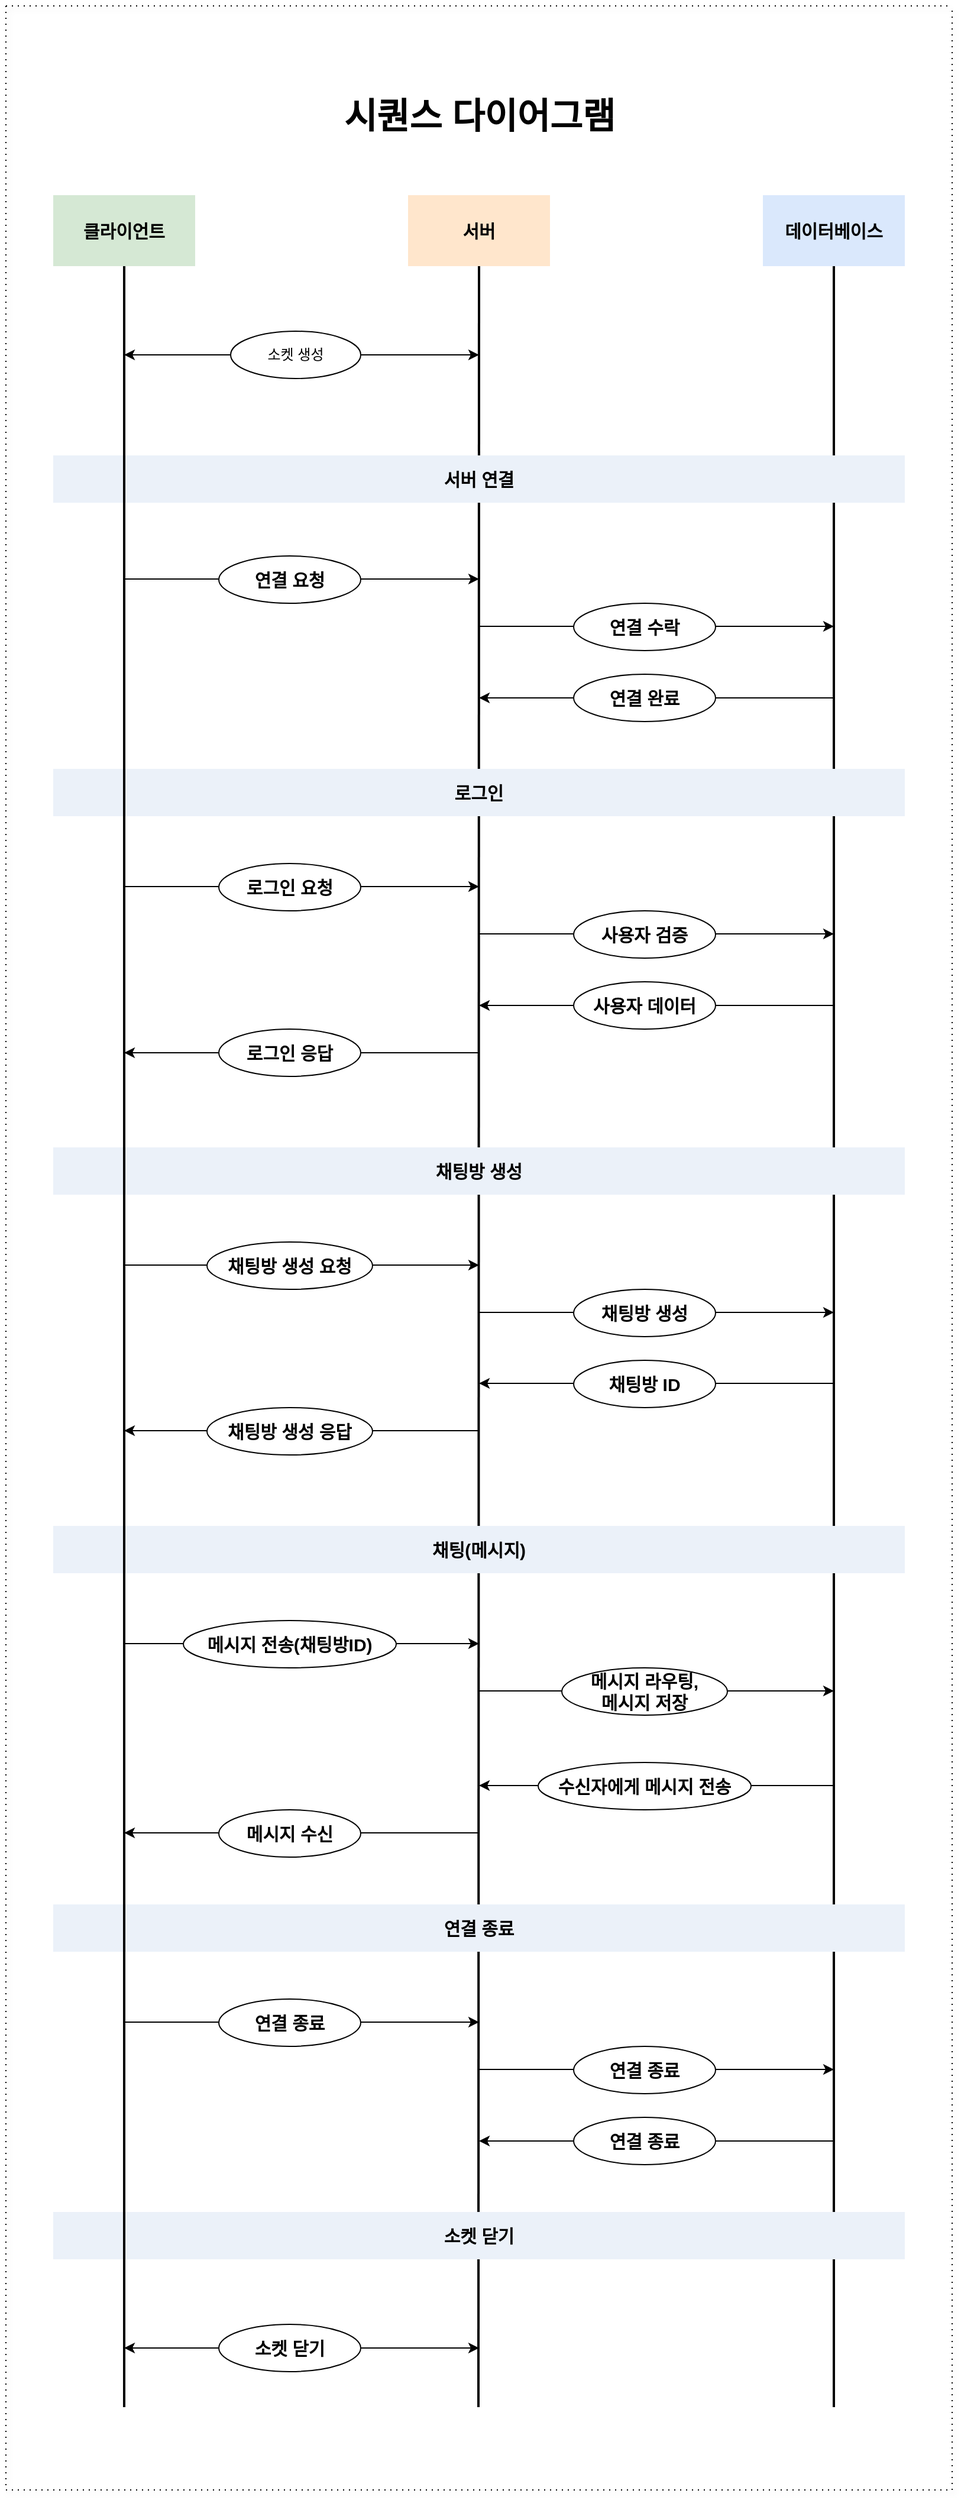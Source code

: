 <mxfile version="24.7.10">
  <diagram name="페이지-1" id="5Nco7DbLIY9qKy2n7g9x">
    <mxGraphModel dx="1434" dy="738" grid="1" gridSize="10" guides="1" tooltips="1" connect="1" arrows="1" fold="1" page="1" pageScale="1" pageWidth="827" pageHeight="1169" background="#ffffff" math="0" shadow="0">
      <root>
        <mxCell id="0" />
        <mxCell id="1" parent="0" />
        <mxCell id="mQip_7yPlVIr9bpcAe75-72" value="" style="swimlane;startSize=0;fillColor=default;gradientColor=none;rounded=0;glass=0;shadow=1;labelBackgroundColor=none;dashed=1;dashPattern=1 4;" parent="1" vertex="1">
          <mxGeometry x="10" y="10" width="800" height="2100" as="geometry">
            <mxRectangle y="400" width="50" height="40" as="alternateBounds" />
          </mxGeometry>
        </mxCell>
        <mxCell id="mQip_7yPlVIr9bpcAe75-73" value="" style="rounded=0;whiteSpace=wrap;html=1;strokeColor=none;" parent="mQip_7yPlVIr9bpcAe75-72" vertex="1">
          <mxGeometry x="10" y="10" width="780" height="2080" as="geometry" />
        </mxCell>
        <mxCell id="mQip_7yPlVIr9bpcAe75-52" value="" style="endArrow=classic;html=1;rounded=0;labelBackgroundColor=none;fontSize=15;fontStyle=1" parent="mQip_7yPlVIr9bpcAe75-72" edge="1">
          <mxGeometry width="50" height="50" relative="1" as="geometry">
            <mxPoint x="700" y="1805" as="sourcePoint" />
            <mxPoint x="400" y="1805" as="targetPoint" />
          </mxGeometry>
        </mxCell>
        <mxCell id="mQip_7yPlVIr9bpcAe75-17" value="" style="endArrow=classic;html=1;rounded=0;labelBackgroundColor=none;fontSize=15;fontStyle=1" parent="mQip_7yPlVIr9bpcAe75-72" edge="1">
          <mxGeometry width="50" height="50" relative="1" as="geometry">
            <mxPoint x="700" y="585" as="sourcePoint" />
            <mxPoint x="400" y="585" as="targetPoint" />
          </mxGeometry>
        </mxCell>
        <mxCell id="mQip_7yPlVIr9bpcAe75-8" value="" style="endArrow=classic;html=1;rounded=0;labelBackgroundColor=none;fontSize=15;fontStyle=1" parent="mQip_7yPlVIr9bpcAe75-72" edge="1">
          <mxGeometry width="50" height="50" relative="1" as="geometry">
            <mxPoint x="100" y="484.5" as="sourcePoint" />
            <mxPoint x="400" y="484.5" as="targetPoint" />
          </mxGeometry>
        </mxCell>
        <mxCell id="mQip_7yPlVIr9bpcAe75-12" value="연결 요청" style="ellipse;whiteSpace=wrap;html=1;labelBackgroundColor=none;fontSize=15;fontStyle=1" parent="mQip_7yPlVIr9bpcAe75-72" vertex="1">
          <mxGeometry x="180" y="465" width="120" height="40" as="geometry" />
        </mxCell>
        <mxCell id="mQip_7yPlVIr9bpcAe75-14" value="" style="endArrow=classic;html=1;rounded=0;labelBackgroundColor=none;fontSize=15;fontStyle=1" parent="mQip_7yPlVIr9bpcAe75-72" edge="1">
          <mxGeometry width="50" height="50" relative="1" as="geometry">
            <mxPoint x="400" y="524.5" as="sourcePoint" />
            <mxPoint x="700" y="524.5" as="targetPoint" />
          </mxGeometry>
        </mxCell>
        <mxCell id="mQip_7yPlVIr9bpcAe75-15" value="연결 수락" style="ellipse;whiteSpace=wrap;html=1;labelBackgroundColor=none;fontSize=15;fontStyle=1" parent="mQip_7yPlVIr9bpcAe75-72" vertex="1">
          <mxGeometry x="480" y="505" width="120" height="40" as="geometry" />
        </mxCell>
        <mxCell id="mQip_7yPlVIr9bpcAe75-16" value="연결 완료" style="ellipse;whiteSpace=wrap;html=1;labelBackgroundColor=none;fontSize=15;fontStyle=1" parent="mQip_7yPlVIr9bpcAe75-72" vertex="1">
          <mxGeometry x="480" y="565" width="120" height="40" as="geometry" />
        </mxCell>
        <mxCell id="mQip_7yPlVIr9bpcAe75-21" value="" style="endArrow=classic;html=1;rounded=0;labelBackgroundColor=none;fontSize=15;fontStyle=1" parent="mQip_7yPlVIr9bpcAe75-72" edge="1">
          <mxGeometry width="50" height="50" relative="1" as="geometry">
            <mxPoint x="100" y="744.5" as="sourcePoint" />
            <mxPoint x="400" y="744.5" as="targetPoint" />
          </mxGeometry>
        </mxCell>
        <mxCell id="mQip_7yPlVIr9bpcAe75-22" value="로그인 요청" style="ellipse;whiteSpace=wrap;html=1;labelBackgroundColor=none;fontSize=15;fontStyle=1" parent="mQip_7yPlVIr9bpcAe75-72" vertex="1">
          <mxGeometry x="180" y="725" width="120" height="40" as="geometry" />
        </mxCell>
        <mxCell id="mQip_7yPlVIr9bpcAe75-23" value="" style="endArrow=classic;html=1;rounded=0;labelBackgroundColor=none;fontSize=15;fontStyle=1" parent="mQip_7yPlVIr9bpcAe75-72" edge="1">
          <mxGeometry width="50" height="50" relative="1" as="geometry">
            <mxPoint x="400" y="784.5" as="sourcePoint" />
            <mxPoint x="700" y="784.5" as="targetPoint" />
          </mxGeometry>
        </mxCell>
        <mxCell id="mQip_7yPlVIr9bpcAe75-24" value="사용자 검증" style="ellipse;whiteSpace=wrap;html=1;labelBackgroundColor=none;fontSize=15;fontStyle=1" parent="mQip_7yPlVIr9bpcAe75-72" vertex="1">
          <mxGeometry x="480" y="765" width="120" height="40" as="geometry" />
        </mxCell>
        <mxCell id="mQip_7yPlVIr9bpcAe75-25" value="" style="endArrow=classic;html=1;rounded=0;labelBackgroundColor=none;fontSize=15;fontStyle=1" parent="mQip_7yPlVIr9bpcAe75-72" edge="1">
          <mxGeometry width="50" height="50" relative="1" as="geometry">
            <mxPoint x="700" y="845" as="sourcePoint" />
            <mxPoint x="400" y="845" as="targetPoint" />
          </mxGeometry>
        </mxCell>
        <mxCell id="mQip_7yPlVIr9bpcAe75-26" value="사용자 데이터" style="ellipse;whiteSpace=wrap;html=1;labelBackgroundColor=none;fontSize=15;fontStyle=1" parent="mQip_7yPlVIr9bpcAe75-72" vertex="1">
          <mxGeometry x="480" y="825" width="120" height="40" as="geometry" />
        </mxCell>
        <mxCell id="mQip_7yPlVIr9bpcAe75-27" value="" style="endArrow=classic;html=1;rounded=0;labelBackgroundColor=none;fontSize=15;fontStyle=1" parent="mQip_7yPlVIr9bpcAe75-72" edge="1">
          <mxGeometry width="50" height="50" relative="1" as="geometry">
            <mxPoint x="400" y="885" as="sourcePoint" />
            <mxPoint x="100" y="885" as="targetPoint" />
          </mxGeometry>
        </mxCell>
        <mxCell id="mQip_7yPlVIr9bpcAe75-28" value="로그인 응답" style="ellipse;whiteSpace=wrap;html=1;labelBackgroundColor=none;fontSize=15;fontStyle=1" parent="mQip_7yPlVIr9bpcAe75-72" vertex="1">
          <mxGeometry x="180" y="865" width="120" height="40" as="geometry" />
        </mxCell>
        <mxCell id="mQip_7yPlVIr9bpcAe75-29" value="" style="endArrow=classic;html=1;rounded=0;labelBackgroundColor=none;fontSize=15;fontStyle=1" parent="mQip_7yPlVIr9bpcAe75-72" edge="1">
          <mxGeometry width="50" height="50" relative="1" as="geometry">
            <mxPoint x="100" y="1064.5" as="sourcePoint" />
            <mxPoint x="400" y="1064.5" as="targetPoint" />
          </mxGeometry>
        </mxCell>
        <mxCell id="mQip_7yPlVIr9bpcAe75-30" value="채팅방 생성 요청" style="ellipse;whiteSpace=wrap;html=1;labelBackgroundColor=none;fontSize=15;fontStyle=1" parent="mQip_7yPlVIr9bpcAe75-72" vertex="1">
          <mxGeometry x="170" y="1045" width="140" height="40" as="geometry" />
        </mxCell>
        <mxCell id="mQip_7yPlVIr9bpcAe75-31" value="" style="endArrow=classic;html=1;rounded=0;labelBackgroundColor=none;fontSize=15;fontStyle=1" parent="mQip_7yPlVIr9bpcAe75-72" edge="1">
          <mxGeometry width="50" height="50" relative="1" as="geometry">
            <mxPoint x="400" y="1104.5" as="sourcePoint" />
            <mxPoint x="700" y="1104.5" as="targetPoint" />
          </mxGeometry>
        </mxCell>
        <mxCell id="mQip_7yPlVIr9bpcAe75-33" value="Text" style="edgeLabel;html=1;align=center;verticalAlign=middle;resizable=0;points=[];labelBackgroundColor=none;fontSize=15;fontStyle=1" parent="mQip_7yPlVIr9bpcAe75-31" vertex="1" connectable="0">
          <mxGeometry x="-0.027" y="-3" relative="1" as="geometry">
            <mxPoint y="1" as="offset" />
          </mxGeometry>
        </mxCell>
        <mxCell id="mQip_7yPlVIr9bpcAe75-32" value="채팅방 생성" style="ellipse;whiteSpace=wrap;html=1;labelBackgroundColor=none;fontSize=15;fontStyle=1" parent="mQip_7yPlVIr9bpcAe75-72" vertex="1">
          <mxGeometry x="480" y="1085" width="120" height="40" as="geometry" />
        </mxCell>
        <mxCell id="mQip_7yPlVIr9bpcAe75-34" value="" style="endArrow=classic;html=1;rounded=0;labelBackgroundColor=none;fontSize=15;fontStyle=1" parent="mQip_7yPlVIr9bpcAe75-72" edge="1">
          <mxGeometry width="50" height="50" relative="1" as="geometry">
            <mxPoint x="700" y="1164.5" as="sourcePoint" />
            <mxPoint x="400" y="1164.5" as="targetPoint" />
          </mxGeometry>
        </mxCell>
        <mxCell id="mQip_7yPlVIr9bpcAe75-35" value="채팅방 ID" style="ellipse;whiteSpace=wrap;html=1;labelBackgroundColor=none;fontSize=15;fontStyle=1" parent="mQip_7yPlVIr9bpcAe75-72" vertex="1">
          <mxGeometry x="480" y="1145" width="120" height="40" as="geometry" />
        </mxCell>
        <mxCell id="mQip_7yPlVIr9bpcAe75-37" value="" style="endArrow=classic;html=1;rounded=0;labelBackgroundColor=none;fontSize=15;fontStyle=1" parent="mQip_7yPlVIr9bpcAe75-72" edge="1">
          <mxGeometry width="50" height="50" relative="1" as="geometry">
            <mxPoint x="400" y="1204.5" as="sourcePoint" />
            <mxPoint x="100" y="1204.5" as="targetPoint" />
          </mxGeometry>
        </mxCell>
        <mxCell id="mQip_7yPlVIr9bpcAe75-38" value="채팅방 생성 응답" style="ellipse;whiteSpace=wrap;html=1;labelBackgroundColor=none;fontSize=15;fontStyle=1" parent="mQip_7yPlVIr9bpcAe75-72" vertex="1">
          <mxGeometry x="170" y="1185" width="140" height="40" as="geometry" />
        </mxCell>
        <mxCell id="mQip_7yPlVIr9bpcAe75-39" value="" style="endArrow=classic;html=1;rounded=0;labelBackgroundColor=none;fontSize=15;fontStyle=1" parent="mQip_7yPlVIr9bpcAe75-72" edge="1">
          <mxGeometry width="50" height="50" relative="1" as="geometry">
            <mxPoint x="100" y="1384.5" as="sourcePoint" />
            <mxPoint x="400" y="1384.5" as="targetPoint" />
          </mxGeometry>
        </mxCell>
        <mxCell id="mQip_7yPlVIr9bpcAe75-40" value="메시지 전송(채팅방ID)" style="ellipse;whiteSpace=wrap;html=1;labelBackgroundColor=none;fontSize=15;fontStyle=1" parent="mQip_7yPlVIr9bpcAe75-72" vertex="1">
          <mxGeometry x="150" y="1365" width="180" height="40" as="geometry" />
        </mxCell>
        <mxCell id="mQip_7yPlVIr9bpcAe75-41" value="" style="endArrow=classic;html=1;rounded=0;labelBackgroundColor=none;fontSize=15;fontStyle=1" parent="mQip_7yPlVIr9bpcAe75-72" edge="1">
          <mxGeometry width="50" height="50" relative="1" as="geometry">
            <mxPoint x="400" y="1424.5" as="sourcePoint" />
            <mxPoint x="700" y="1424.5" as="targetPoint" />
          </mxGeometry>
        </mxCell>
        <mxCell id="mQip_7yPlVIr9bpcAe75-42" value="메시지 라우팅,&lt;div style=&quot;font-size: 15px;&quot;&gt;메시지 저장&lt;/div&gt;" style="ellipse;whiteSpace=wrap;html=1;labelBackgroundColor=none;fontSize=15;fontStyle=1" parent="mQip_7yPlVIr9bpcAe75-72" vertex="1">
          <mxGeometry x="470" y="1405" width="140" height="40" as="geometry" />
        </mxCell>
        <mxCell id="mQip_7yPlVIr9bpcAe75-43" value="" style="endArrow=classic;html=1;rounded=0;labelBackgroundColor=none;fontSize=15;fontStyle=1" parent="mQip_7yPlVIr9bpcAe75-72" edge="1">
          <mxGeometry width="50" height="50" relative="1" as="geometry">
            <mxPoint x="700" y="1504.5" as="sourcePoint" />
            <mxPoint x="400" y="1504.5" as="targetPoint" />
          </mxGeometry>
        </mxCell>
        <mxCell id="mQip_7yPlVIr9bpcAe75-44" value="수신자에게 메시지 전송" style="ellipse;whiteSpace=wrap;html=1;labelBackgroundColor=none;fontSize=15;fontStyle=1" parent="mQip_7yPlVIr9bpcAe75-72" vertex="1">
          <mxGeometry x="450" y="1485" width="180" height="40" as="geometry" />
        </mxCell>
        <mxCell id="mQip_7yPlVIr9bpcAe75-45" value="" style="endArrow=classic;html=1;rounded=0;labelBackgroundColor=none;fontSize=15;fontStyle=1" parent="mQip_7yPlVIr9bpcAe75-72" edge="1">
          <mxGeometry width="50" height="50" relative="1" as="geometry">
            <mxPoint x="400" y="1544.5" as="sourcePoint" />
            <mxPoint x="100" y="1544.5" as="targetPoint" />
          </mxGeometry>
        </mxCell>
        <mxCell id="mQip_7yPlVIr9bpcAe75-46" value="메시지 수신" style="ellipse;whiteSpace=wrap;html=1;labelBackgroundColor=none;fontSize=15;fontStyle=1" parent="mQip_7yPlVIr9bpcAe75-72" vertex="1">
          <mxGeometry x="180" y="1525" width="120" height="40" as="geometry" />
        </mxCell>
        <mxCell id="mQip_7yPlVIr9bpcAe75-47" value="" style="endArrow=classic;html=1;rounded=0;labelBackgroundColor=none;fontSize=15;fontStyle=1" parent="mQip_7yPlVIr9bpcAe75-72" edge="1">
          <mxGeometry width="50" height="50" relative="1" as="geometry">
            <mxPoint x="100" y="1704.5" as="sourcePoint" />
            <mxPoint x="400" y="1704.5" as="targetPoint" />
          </mxGeometry>
        </mxCell>
        <mxCell id="mQip_7yPlVIr9bpcAe75-48" value="연결 종료" style="ellipse;whiteSpace=wrap;html=1;labelBackgroundColor=none;fontSize=15;fontStyle=1" parent="mQip_7yPlVIr9bpcAe75-72" vertex="1">
          <mxGeometry x="180" y="1685" width="120" height="40" as="geometry" />
        </mxCell>
        <mxCell id="mQip_7yPlVIr9bpcAe75-49" value="" style="endArrow=classic;html=1;rounded=0;labelBackgroundColor=none;fontSize=15;fontStyle=1" parent="mQip_7yPlVIr9bpcAe75-72" edge="1">
          <mxGeometry width="50" height="50" relative="1" as="geometry">
            <mxPoint x="400" y="1744.5" as="sourcePoint" />
            <mxPoint x="700" y="1744.5" as="targetPoint" />
          </mxGeometry>
        </mxCell>
        <mxCell id="mQip_7yPlVIr9bpcAe75-50" value="연결 종료" style="ellipse;whiteSpace=wrap;html=1;labelBackgroundColor=none;fontSize=15;fontStyle=1" parent="mQip_7yPlVIr9bpcAe75-72" vertex="1">
          <mxGeometry x="480" y="1725" width="120" height="40" as="geometry" />
        </mxCell>
        <mxCell id="mQip_7yPlVIr9bpcAe75-51" value="연결 종료" style="ellipse;whiteSpace=wrap;html=1;labelBackgroundColor=none;fontSize=15;fontStyle=1" parent="mQip_7yPlVIr9bpcAe75-72" vertex="1">
          <mxGeometry x="480" y="1785" width="120" height="40" as="geometry" />
        </mxCell>
        <mxCell id="OMf5q3nYXlA3u1OJrj_J-6" value="" style="endArrow=classic;startArrow=classic;html=1;rounded=0;" parent="mQip_7yPlVIr9bpcAe75-72" edge="1">
          <mxGeometry width="50" height="50" relative="1" as="geometry">
            <mxPoint x="100" y="295" as="sourcePoint" />
            <mxPoint x="400" y="295" as="targetPoint" />
          </mxGeometry>
        </mxCell>
        <mxCell id="OMf5q3nYXlA3u1OJrj_J-4" value="소켓 생성" style="ellipse;whiteSpace=wrap;html=1;" parent="mQip_7yPlVIr9bpcAe75-72" vertex="1">
          <mxGeometry x="190" y="275" width="110" height="40" as="geometry" />
        </mxCell>
        <mxCell id="OMf5q3nYXlA3u1OJrj_J-10" value="" style="endArrow=classic;startArrow=classic;html=1;rounded=0;" parent="mQip_7yPlVIr9bpcAe75-72" edge="1">
          <mxGeometry width="50" height="50" relative="1" as="geometry">
            <mxPoint x="100" y="1980" as="sourcePoint" />
            <mxPoint x="400" y="1980" as="targetPoint" />
          </mxGeometry>
        </mxCell>
        <mxCell id="SfTSVZw1g1ZskcPOhj9P-2" value="" style="endArrow=none;html=1;rounded=0;entryX=0.5;entryY=1;entryDx=0;entryDy=0;strokeWidth=2;" edge="1" parent="mQip_7yPlVIr9bpcAe75-72" target="mQip_7yPlVIr9bpcAe75-3">
          <mxGeometry width="50" height="50" relative="1" as="geometry">
            <mxPoint x="399.5" y="2030" as="sourcePoint" />
            <mxPoint x="399.5" y="220" as="targetPoint" />
          </mxGeometry>
        </mxCell>
        <mxCell id="SfTSVZw1g1ZskcPOhj9P-3" value="" style="endArrow=none;html=1;rounded=0;entryX=0.5;entryY=1;entryDx=0;entryDy=0;strokeWidth=2;" edge="1" parent="mQip_7yPlVIr9bpcAe75-72" target="mQip_7yPlVIr9bpcAe75-2">
          <mxGeometry width="50" height="50" relative="1" as="geometry">
            <mxPoint x="700" y="2030" as="sourcePoint" />
            <mxPoint x="700" y="270" as="targetPoint" />
          </mxGeometry>
        </mxCell>
        <mxCell id="mQip_7yPlVIr9bpcAe75-53" value="서버 연결" style="rounded=0;whiteSpace=wrap;html=1;labelBackgroundColor=none;fontStyle=1;fontSize=15;fillColor=#ebf1f9;strokeColor=none;" parent="mQip_7yPlVIr9bpcAe75-72" vertex="1">
          <mxGeometry x="40" y="380" width="720" height="40" as="geometry" />
        </mxCell>
        <mxCell id="mQip_7yPlVIr9bpcAe75-54" value="로그인" style="rounded=0;whiteSpace=wrap;html=1;labelBackgroundColor=none;fontStyle=1;fontSize=15;fillColor=#ebf1f9;strokeColor=none;" parent="mQip_7yPlVIr9bpcAe75-72" vertex="1">
          <mxGeometry x="40" y="645" width="720" height="40" as="geometry" />
        </mxCell>
        <mxCell id="mQip_7yPlVIr9bpcAe75-55" value="채팅방 생성" style="rounded=0;whiteSpace=wrap;html=1;labelBackgroundColor=none;fontStyle=1;fontSize=15;fillColor=#ebf1f9;strokeColor=none;" parent="mQip_7yPlVIr9bpcAe75-72" vertex="1">
          <mxGeometry x="40" y="965" width="720" height="40" as="geometry" />
        </mxCell>
        <mxCell id="mQip_7yPlVIr9bpcAe75-56" value="채팅(메시지)" style="rounded=0;whiteSpace=wrap;html=1;labelBackgroundColor=none;fontStyle=1;fontSize=15;fillColor=#ebf1f9;strokeColor=none;" parent="mQip_7yPlVIr9bpcAe75-72" vertex="1">
          <mxGeometry x="40" y="1285" width="720" height="40" as="geometry" />
        </mxCell>
        <mxCell id="mQip_7yPlVIr9bpcAe75-65" value="소켓 닫기" style="rounded=0;whiteSpace=wrap;html=1;labelBackgroundColor=none;fontStyle=1;fontSize=15;fillColor=#ebf1f9;strokeColor=none;" parent="mQip_7yPlVIr9bpcAe75-72" vertex="1">
          <mxGeometry x="40" y="1865" width="720" height="40" as="geometry" />
        </mxCell>
        <mxCell id="mQip_7yPlVIr9bpcAe75-57" value="연결 종료" style="rounded=0;whiteSpace=wrap;html=1;labelBackgroundColor=none;fontStyle=1;fontSize=15;fillColor=#ebf1f9;strokeColor=none;" parent="mQip_7yPlVIr9bpcAe75-72" vertex="1">
          <mxGeometry x="40" y="1605" width="720" height="40" as="geometry" />
        </mxCell>
        <mxCell id="OMf5q3nYXlA3u1OJrj_J-7" value="소켓 닫기" style="ellipse;whiteSpace=wrap;html=1;labelBackgroundColor=none;fontSize=15;fontStyle=1" parent="mQip_7yPlVIr9bpcAe75-72" vertex="1">
          <mxGeometry x="180" y="1960" width="120" height="40" as="geometry" />
        </mxCell>
        <mxCell id="mQip_7yPlVIr9bpcAe75-1" value="클라이언트" style="rounded=0;whiteSpace=wrap;html=1;fillColor=#d5e8d4;strokeColor=none;labelBackgroundColor=none;fontSize=15;fontStyle=1" parent="1" vertex="1">
          <mxGeometry x="50" y="170" width="120" height="60" as="geometry" />
        </mxCell>
        <mxCell id="mQip_7yPlVIr9bpcAe75-2" value="데이터베이스" style="rounded=0;whiteSpace=wrap;html=1;fillColor=#dae8fc;strokeColor=none;labelBackgroundColor=none;fontSize=15;fontStyle=1" parent="1" vertex="1">
          <mxGeometry x="650" y="170" width="120" height="60" as="geometry" />
        </mxCell>
        <mxCell id="mQip_7yPlVIr9bpcAe75-3" value="서버" style="rounded=0;whiteSpace=wrap;html=1;fillColor=#ffe6cc;strokeColor=none;labelBackgroundColor=none;fontSize=15;fontStyle=1" parent="1" vertex="1">
          <mxGeometry x="350" y="170" width="120" height="60" as="geometry" />
        </mxCell>
        <mxCell id="mQip_7yPlVIr9bpcAe75-4" value="시퀀스 다이어그램" style="text;html=1;align=center;verticalAlign=middle;resizable=0;points=[];autosize=1;strokeColor=none;fillColor=none;labelBackgroundColor=none;fontStyle=1;fontSize=30;" parent="1" vertex="1">
          <mxGeometry x="275" y="78" width="270" height="50" as="geometry" />
        </mxCell>
        <mxCell id="SfTSVZw1g1ZskcPOhj9P-1" value="" style="endArrow=none;html=1;rounded=0;entryX=0.5;entryY=1;entryDx=0;entryDy=0;strokeWidth=2;" edge="1" parent="1" target="mQip_7yPlVIr9bpcAe75-1">
          <mxGeometry width="50" height="50" relative="1" as="geometry">
            <mxPoint x="110" y="2040" as="sourcePoint" />
            <mxPoint x="440" y="460" as="targetPoint" />
          </mxGeometry>
        </mxCell>
      </root>
    </mxGraphModel>
  </diagram>
</mxfile>
